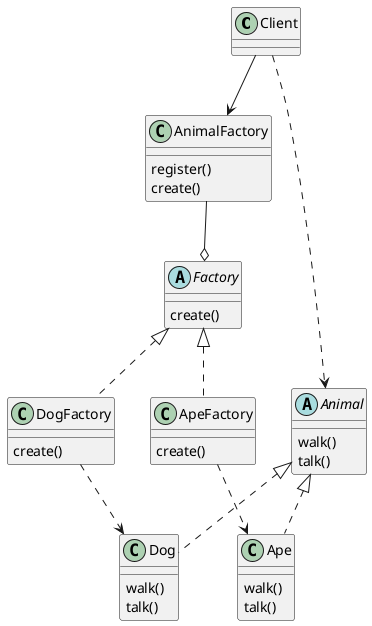 @startuml

class Client

class AnimalFactory {
    register()
    create()
}

abstract Factory {
    create()
}

class DogFactory {
    create()
}

class ApeFactory {
    create()
}

Factory <|.. DogFactory
Factory <|.. ApeFactory
Client --> AnimalFactory
AnimalFactory --o Factory

abstract Animal {
    walk()
    talk()
}
class Dog {
    walk()
    talk()
}
class Ape {
    walk()
    talk()
}
Animal <|.. Dog
Animal <|.. Ape
Client ..> Animal

DogFactory ..> Dog
ApeFactory ..> Ape


@enduml